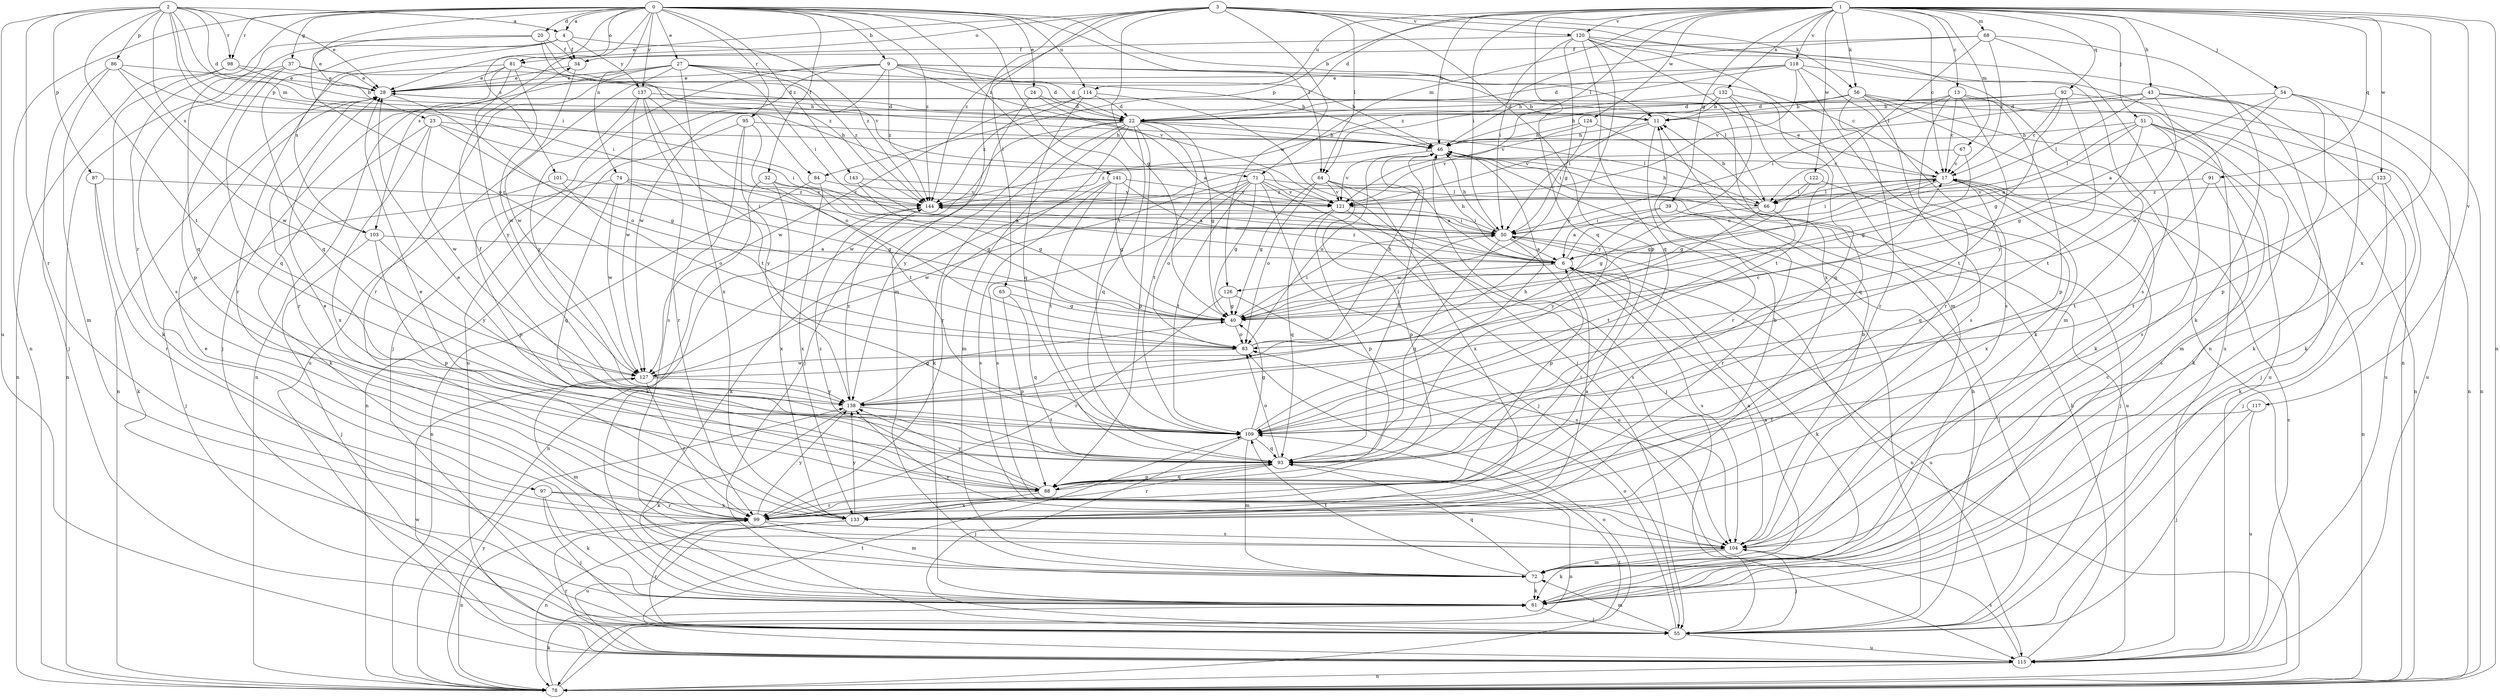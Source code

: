 strict digraph  {
0;
1;
2;
3;
4;
6;
9;
11;
13;
17;
20;
22;
23;
24;
27;
28;
32;
34;
37;
39;
40;
43;
46;
50;
51;
54;
55;
56;
61;
64;
65;
66;
67;
68;
71;
72;
74;
78;
81;
83;
84;
86;
87;
88;
91;
92;
93;
95;
97;
98;
99;
101;
103;
104;
109;
114;
115;
117;
118;
120;
121;
122;
123;
124;
126;
127;
132;
133;
137;
138;
141;
143;
144;
0 -> 4  [label=a];
0 -> 9  [label=b];
0 -> 11  [label=b];
0 -> 20  [label=d];
0 -> 23  [label=e];
0 -> 24  [label=e];
0 -> 27  [label=e];
0 -> 32  [label=f];
0 -> 37  [label=g];
0 -> 64  [label=l];
0 -> 74  [label=n];
0 -> 78  [label=n];
0 -> 81  [label=o];
0 -> 95  [label=r];
0 -> 97  [label=r];
0 -> 98  [label=r];
0 -> 101  [label=s];
0 -> 103  [label=s];
0 -> 109  [label=t];
0 -> 114  [label=u];
0 -> 137  [label=y];
0 -> 141  [label=z];
0 -> 143  [label=z];
0 -> 144  [label=z];
1 -> 13  [label=c];
1 -> 17  [label=c];
1 -> 22  [label=d];
1 -> 39  [label=g];
1 -> 43  [label=h];
1 -> 46  [label=h];
1 -> 50  [label=i];
1 -> 51  [label=j];
1 -> 54  [label=j];
1 -> 56  [label=k];
1 -> 64  [label=l];
1 -> 67  [label=m];
1 -> 68  [label=m];
1 -> 71  [label=m];
1 -> 78  [label=n];
1 -> 84  [label=p];
1 -> 91  [label=q];
1 -> 92  [label=q];
1 -> 93  [label=q];
1 -> 114  [label=u];
1 -> 117  [label=v];
1 -> 118  [label=v];
1 -> 120  [label=v];
1 -> 122  [label=w];
1 -> 123  [label=w];
1 -> 124  [label=w];
1 -> 132  [label=x];
1 -> 133  [label=x];
2 -> 4  [label=a];
2 -> 22  [label=d];
2 -> 28  [label=e];
2 -> 50  [label=i];
2 -> 71  [label=m];
2 -> 84  [label=p];
2 -> 86  [label=p];
2 -> 87  [label=p];
2 -> 98  [label=r];
2 -> 99  [label=r];
2 -> 103  [label=s];
2 -> 109  [label=t];
2 -> 115  [label=u];
3 -> 28  [label=e];
3 -> 40  [label=g];
3 -> 56  [label=k];
3 -> 64  [label=l];
3 -> 65  [label=l];
3 -> 72  [label=m];
3 -> 78  [label=n];
3 -> 81  [label=o];
3 -> 88  [label=p];
3 -> 120  [label=v];
3 -> 126  [label=w];
3 -> 144  [label=z];
4 -> 34  [label=f];
4 -> 93  [label=q];
4 -> 103  [label=s];
4 -> 104  [label=s];
4 -> 137  [label=y];
4 -> 144  [label=z];
6 -> 17  [label=c];
6 -> 46  [label=h];
6 -> 61  [label=k];
6 -> 104  [label=s];
6 -> 115  [label=u];
6 -> 126  [label=w];
6 -> 144  [label=z];
9 -> 17  [label=c];
9 -> 22  [label=d];
9 -> 28  [label=e];
9 -> 46  [label=h];
9 -> 55  [label=j];
9 -> 66  [label=l];
9 -> 115  [label=u];
9 -> 121  [label=v];
9 -> 127  [label=w];
9 -> 144  [label=z];
11 -> 46  [label=h];
11 -> 99  [label=r];
11 -> 121  [label=v];
13 -> 17  [label=c];
13 -> 22  [label=d];
13 -> 50  [label=i];
13 -> 88  [label=p];
13 -> 99  [label=r];
13 -> 109  [label=t];
13 -> 115  [label=u];
17 -> 28  [label=e];
17 -> 40  [label=g];
17 -> 50  [label=i];
17 -> 66  [label=l];
17 -> 78  [label=n];
17 -> 93  [label=q];
17 -> 133  [label=x];
17 -> 144  [label=z];
20 -> 34  [label=f];
20 -> 83  [label=o];
20 -> 93  [label=q];
20 -> 121  [label=v];
20 -> 144  [label=z];
22 -> 40  [label=g];
22 -> 46  [label=h];
22 -> 61  [label=k];
22 -> 66  [label=l];
22 -> 72  [label=m];
22 -> 88  [label=p];
22 -> 93  [label=q];
22 -> 99  [label=r];
22 -> 109  [label=t];
22 -> 127  [label=w];
22 -> 138  [label=y];
23 -> 40  [label=g];
23 -> 46  [label=h];
23 -> 50  [label=i];
23 -> 61  [label=k];
23 -> 127  [label=w];
23 -> 133  [label=x];
24 -> 6  [label=a];
24 -> 22  [label=d];
24 -> 55  [label=j];
27 -> 22  [label=d];
27 -> 28  [label=e];
27 -> 46  [label=h];
27 -> 50  [label=i];
27 -> 78  [label=n];
27 -> 99  [label=r];
27 -> 115  [label=u];
27 -> 133  [label=x];
27 -> 144  [label=z];
28 -> 11  [label=b];
28 -> 78  [label=n];
28 -> 83  [label=o];
28 -> 99  [label=r];
32 -> 40  [label=g];
32 -> 61  [label=k];
32 -> 133  [label=x];
32 -> 144  [label=z];
34 -> 28  [label=e];
34 -> 127  [label=w];
37 -> 22  [label=d];
37 -> 28  [label=e];
37 -> 78  [label=n];
37 -> 88  [label=p];
37 -> 93  [label=q];
39 -> 6  [label=a];
39 -> 50  [label=i];
39 -> 55  [label=j];
39 -> 99  [label=r];
40 -> 50  [label=i];
40 -> 83  [label=o];
43 -> 22  [label=d];
43 -> 61  [label=k];
43 -> 66  [label=l];
43 -> 109  [label=t];
43 -> 115  [label=u];
43 -> 144  [label=z];
46 -> 17  [label=c];
46 -> 55  [label=j];
46 -> 83  [label=o];
46 -> 115  [label=u];
46 -> 121  [label=v];
50 -> 6  [label=a];
50 -> 46  [label=h];
50 -> 55  [label=j];
50 -> 78  [label=n];
50 -> 88  [label=p];
50 -> 93  [label=q];
51 -> 6  [label=a];
51 -> 40  [label=g];
51 -> 46  [label=h];
51 -> 55  [label=j];
51 -> 61  [label=k];
51 -> 66  [label=l];
51 -> 72  [label=m];
51 -> 104  [label=s];
54 -> 6  [label=a];
54 -> 22  [label=d];
54 -> 61  [label=k];
54 -> 78  [label=n];
54 -> 83  [label=o];
54 -> 88  [label=p];
55 -> 46  [label=h];
55 -> 72  [label=m];
55 -> 83  [label=o];
55 -> 99  [label=r];
55 -> 115  [label=u];
56 -> 11  [label=b];
56 -> 46  [label=h];
56 -> 61  [label=k];
56 -> 78  [label=n];
56 -> 99  [label=r];
56 -> 104  [label=s];
56 -> 115  [label=u];
61 -> 28  [label=e];
61 -> 55  [label=j];
64 -> 6  [label=a];
64 -> 40  [label=g];
64 -> 83  [label=o];
64 -> 88  [label=p];
64 -> 121  [label=v];
64 -> 133  [label=x];
65 -> 40  [label=g];
65 -> 88  [label=p];
65 -> 93  [label=q];
66 -> 11  [label=b];
66 -> 40  [label=g];
66 -> 46  [label=h];
66 -> 109  [label=t];
66 -> 138  [label=y];
67 -> 17  [label=c];
67 -> 40  [label=g];
67 -> 144  [label=z];
68 -> 17  [label=c];
68 -> 34  [label=f];
68 -> 61  [label=k];
68 -> 66  [label=l];
68 -> 104  [label=s];
68 -> 144  [label=z];
71 -> 40  [label=g];
71 -> 55  [label=j];
71 -> 66  [label=l];
71 -> 83  [label=o];
71 -> 104  [label=s];
71 -> 109  [label=t];
71 -> 115  [label=u];
71 -> 121  [label=v];
71 -> 127  [label=w];
72 -> 6  [label=a];
72 -> 17  [label=c];
72 -> 61  [label=k];
72 -> 93  [label=q];
72 -> 109  [label=t];
74 -> 40  [label=g];
74 -> 50  [label=i];
74 -> 88  [label=p];
74 -> 93  [label=q];
74 -> 127  [label=w];
74 -> 144  [label=z];
78 -> 61  [label=k];
78 -> 83  [label=o];
78 -> 109  [label=t];
78 -> 138  [label=y];
81 -> 28  [label=e];
81 -> 46  [label=h];
81 -> 55  [label=j];
81 -> 99  [label=r];
81 -> 127  [label=w];
81 -> 138  [label=y];
83 -> 46  [label=h];
83 -> 50  [label=i];
83 -> 127  [label=w];
84 -> 78  [label=n];
84 -> 121  [label=v];
84 -> 133  [label=x];
86 -> 28  [label=e];
86 -> 50  [label=i];
86 -> 55  [label=j];
86 -> 72  [label=m];
86 -> 127  [label=w];
87 -> 61  [label=k];
87 -> 99  [label=r];
87 -> 144  [label=z];
88 -> 28  [label=e];
88 -> 93  [label=q];
88 -> 99  [label=r];
88 -> 133  [label=x];
88 -> 138  [label=y];
88 -> 144  [label=z];
91 -> 104  [label=s];
91 -> 109  [label=t];
91 -> 121  [label=v];
92 -> 11  [label=b];
92 -> 17  [label=c];
92 -> 22  [label=d];
92 -> 40  [label=g];
92 -> 78  [label=n];
92 -> 138  [label=y];
93 -> 28  [label=e];
93 -> 46  [label=h];
93 -> 78  [label=n];
93 -> 83  [label=o];
93 -> 88  [label=p];
93 -> 99  [label=r];
95 -> 46  [label=h];
95 -> 78  [label=n];
95 -> 99  [label=r];
95 -> 109  [label=t];
95 -> 138  [label=y];
97 -> 55  [label=j];
97 -> 61  [label=k];
97 -> 99  [label=r];
97 -> 133  [label=x];
98 -> 11  [label=b];
98 -> 28  [label=e];
98 -> 61  [label=k];
98 -> 78  [label=n];
99 -> 50  [label=i];
99 -> 72  [label=m];
99 -> 78  [label=n];
99 -> 104  [label=s];
99 -> 138  [label=y];
101 -> 55  [label=j];
101 -> 83  [label=o];
101 -> 121  [label=v];
103 -> 6  [label=a];
103 -> 55  [label=j];
103 -> 88  [label=p];
103 -> 138  [label=y];
104 -> 6  [label=a];
104 -> 11  [label=b];
104 -> 55  [label=j];
104 -> 61  [label=k];
104 -> 72  [label=m];
104 -> 138  [label=y];
109 -> 34  [label=f];
109 -> 40  [label=g];
109 -> 46  [label=h];
109 -> 55  [label=j];
109 -> 72  [label=m];
109 -> 93  [label=q];
114 -> 22  [label=d];
114 -> 55  [label=j];
114 -> 93  [label=q];
114 -> 127  [label=w];
114 -> 144  [label=z];
115 -> 17  [label=c];
115 -> 46  [label=h];
115 -> 78  [label=n];
115 -> 99  [label=r];
115 -> 104  [label=s];
115 -> 109  [label=t];
115 -> 127  [label=w];
117 -> 55  [label=j];
117 -> 109  [label=t];
117 -> 115  [label=u];
118 -> 22  [label=d];
118 -> 28  [label=e];
118 -> 46  [label=h];
118 -> 61  [label=k];
118 -> 72  [label=m];
118 -> 104  [label=s];
118 -> 121  [label=v];
120 -> 34  [label=f];
120 -> 40  [label=g];
120 -> 50  [label=i];
120 -> 72  [label=m];
120 -> 78  [label=n];
120 -> 93  [label=q];
120 -> 115  [label=u];
120 -> 133  [label=x];
120 -> 138  [label=y];
121 -> 50  [label=i];
121 -> 88  [label=p];
121 -> 93  [label=q];
121 -> 104  [label=s];
122 -> 40  [label=g];
122 -> 55  [label=j];
122 -> 66  [label=l];
123 -> 55  [label=j];
123 -> 61  [label=k];
123 -> 109  [label=t];
123 -> 144  [label=z];
124 -> 46  [label=h];
124 -> 50  [label=i];
124 -> 93  [label=q];
124 -> 121  [label=v];
126 -> 40  [label=g];
126 -> 99  [label=r];
126 -> 104  [label=s];
127 -> 17  [label=c];
127 -> 72  [label=m];
127 -> 99  [label=r];
127 -> 138  [label=y];
132 -> 11  [label=b];
132 -> 50  [label=i];
132 -> 93  [label=q];
132 -> 109  [label=t];
132 -> 121  [label=v];
132 -> 138  [label=y];
133 -> 6  [label=a];
133 -> 11  [label=b];
133 -> 28  [label=e];
133 -> 78  [label=n];
133 -> 115  [label=u];
133 -> 138  [label=y];
137 -> 22  [label=d];
137 -> 83  [label=o];
137 -> 104  [label=s];
137 -> 109  [label=t];
137 -> 127  [label=w];
137 -> 138  [label=y];
138 -> 40  [label=g];
138 -> 61  [label=k];
138 -> 109  [label=t];
138 -> 144  [label=z];
141 -> 6  [label=a];
141 -> 40  [label=g];
141 -> 61  [label=k];
141 -> 104  [label=s];
141 -> 109  [label=t];
141 -> 121  [label=v];
143 -> 6  [label=a];
143 -> 40  [label=g];
143 -> 121  [label=v];
144 -> 50  [label=i];
144 -> 78  [label=n];
}
